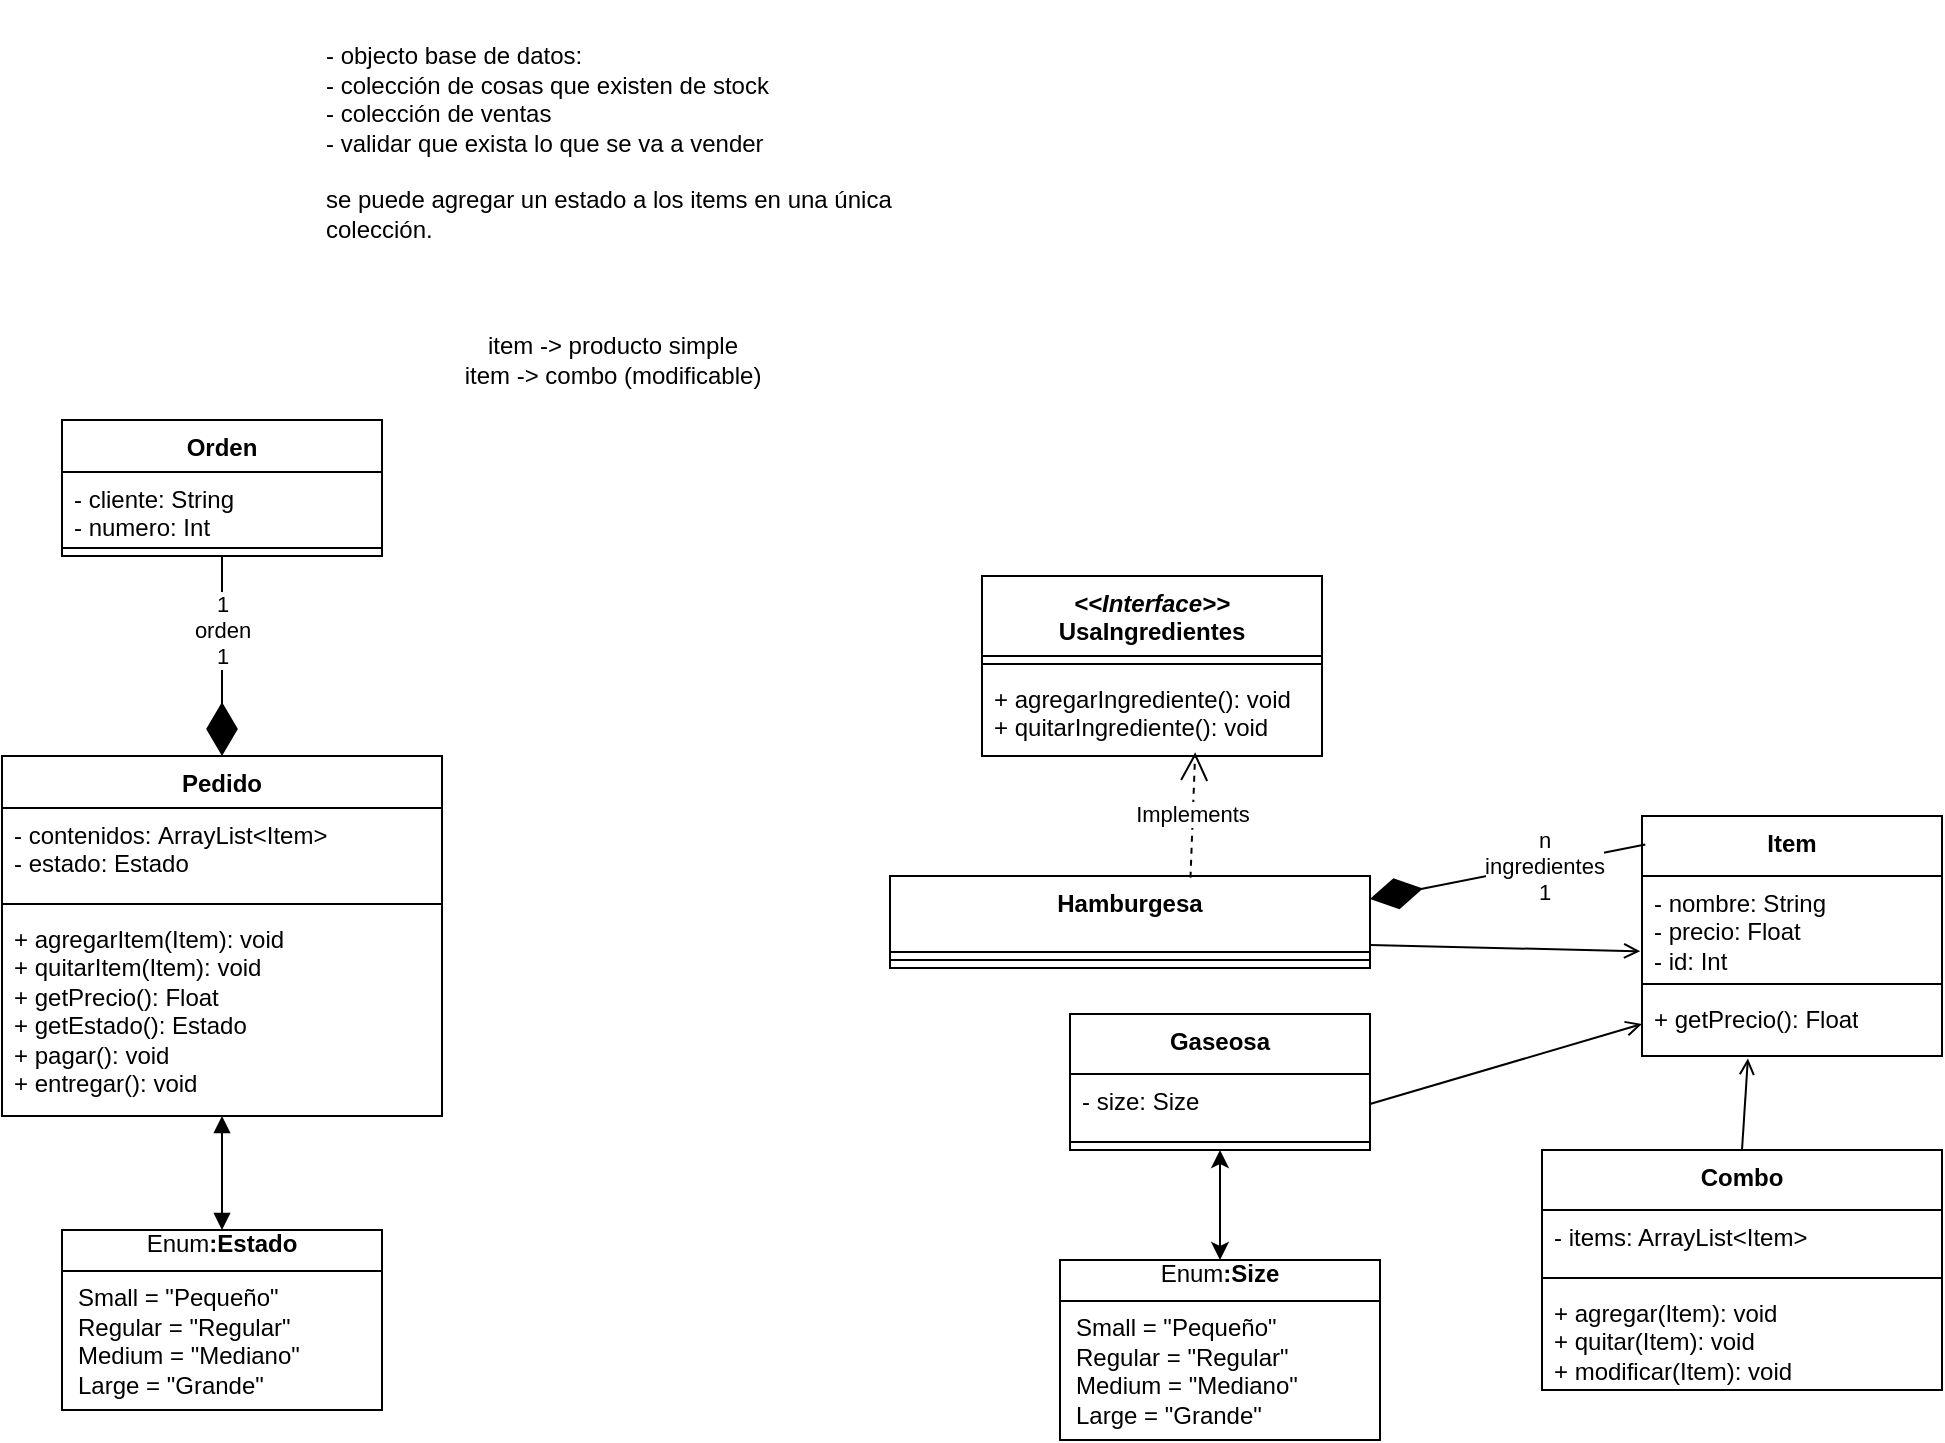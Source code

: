 <mxfile version="27.1.6">
  <diagram name="Página-1" id="kwtNOsgFA-iaERq8Jdna">
    <mxGraphModel dx="2015" dy="626" grid="1" gridSize="10" guides="1" tooltips="1" connect="1" arrows="1" fold="1" page="1" pageScale="1" pageWidth="827" pageHeight="1169" background="none" math="0" shadow="0">
      <root>
        <mxCell id="0" />
        <mxCell id="1" parent="0" />
        <mxCell id="Iuf3Fkfz31J1U9Q2YJws-1" value="Pedido" style="swimlane;fontStyle=1;align=center;verticalAlign=top;childLayout=stackLayout;horizontal=1;startSize=26;horizontalStack=0;resizeParent=1;resizeParentMax=0;resizeLast=0;collapsible=1;marginBottom=0;whiteSpace=wrap;html=1;" parent="1" vertex="1">
          <mxGeometry x="-150" y="388" width="220" height="180" as="geometry">
            <mxRectangle x="60" y="30" width="80" height="30" as="alternateBounds" />
          </mxGeometry>
        </mxCell>
        <mxCell id="Iuf3Fkfz31J1U9Q2YJws-2" value="&lt;div&gt;- contenidos:&amp;nbsp;ArrayList&amp;lt;Item&amp;gt;&lt;/div&gt;&lt;div&gt;- estado: Estado&amp;nbsp;&lt;/div&gt;" style="text;strokeColor=none;fillColor=none;align=left;verticalAlign=top;spacingLeft=4;spacingRight=4;overflow=hidden;rotatable=0;points=[[0,0.5],[1,0.5]];portConstraint=eastwest;whiteSpace=wrap;html=1;" parent="Iuf3Fkfz31J1U9Q2YJws-1" vertex="1">
          <mxGeometry y="26" width="220" height="44" as="geometry" />
        </mxCell>
        <mxCell id="Iuf3Fkfz31J1U9Q2YJws-3" value="" style="line;strokeWidth=1;fillColor=none;align=left;verticalAlign=middle;spacingTop=-1;spacingLeft=3;spacingRight=3;rotatable=0;labelPosition=right;points=[];portConstraint=eastwest;strokeColor=inherit;" parent="Iuf3Fkfz31J1U9Q2YJws-1" vertex="1">
          <mxGeometry y="70" width="220" height="8" as="geometry" />
        </mxCell>
        <mxCell id="Iuf3Fkfz31J1U9Q2YJws-4" value="&lt;div&gt;+ agregarItem(Item): void&lt;/div&gt;&lt;div&gt;+ quitarItem(Item): void&lt;/div&gt;&lt;div&gt;+ getPrecio(): Float&lt;/div&gt;&lt;div&gt;+ getEstado(): Estado&lt;/div&gt;&lt;div&gt;+ pagar(): void&lt;/div&gt;&lt;div&gt;+ entregar(): void&lt;/div&gt;" style="text;strokeColor=none;fillColor=none;align=left;verticalAlign=top;spacingLeft=4;spacingRight=4;overflow=hidden;rotatable=0;points=[[0,0.5],[1,0.5]];portConstraint=eastwest;whiteSpace=wrap;html=1;" parent="Iuf3Fkfz31J1U9Q2YJws-1" vertex="1">
          <mxGeometry y="78" width="220" height="102" as="geometry" />
        </mxCell>
        <mxCell id="Iuf3Fkfz31J1U9Q2YJws-101" value="&lt;div align=&quot;center&quot;&gt;Enum&lt;b&gt;:Size&lt;/b&gt;&lt;/div&gt;&lt;hr size=&quot;1&quot; style=&quot;border-style:solid;&quot;&gt;&lt;p style=&quot;margin:0px;margin-left:8px;&quot;&gt;Small = &quot;Pequeño&quot;&lt;/p&gt;&lt;p style=&quot;margin:0px;margin-left:8px;&quot;&gt;Regular = &quot;Regular&quot;&lt;br&gt;Medium = &quot;Mediano&quot;&lt;br&gt;Large = &quot;Grande&quot;&lt;/p&gt;" style="verticalAlign=top;align=left;overflow=fill;html=1;whiteSpace=wrap;" parent="1" vertex="1">
          <mxGeometry x="379" y="640" width="160" height="90" as="geometry" />
        </mxCell>
        <mxCell id="Iuf3Fkfz31J1U9Q2YJws-172" value="&lt;div&gt;&lt;span style=&quot;background-color: transparent;&quot;&gt;Combo&lt;/span&gt;&lt;br&gt;&lt;/div&gt;&lt;div&gt;&lt;br&gt;&lt;/div&gt;&lt;div&gt;&lt;br&gt;&lt;/div&gt;" style="swimlane;fontStyle=1;align=center;verticalAlign=top;childLayout=stackLayout;horizontal=1;startSize=30;horizontalStack=0;resizeParent=1;resizeParentMax=0;resizeLast=0;collapsible=1;marginBottom=0;whiteSpace=wrap;html=1;" parent="1" vertex="1">
          <mxGeometry x="620" y="585" width="200" height="120" as="geometry" />
        </mxCell>
        <mxCell id="Iuf3Fkfz31J1U9Q2YJws-173" value="- items: ArrayList&amp;lt;Item&amp;gt;" style="text;strokeColor=none;fillColor=none;align=left;verticalAlign=top;spacingLeft=4;spacingRight=4;overflow=hidden;rotatable=0;points=[[0,0.5],[1,0.5]];portConstraint=eastwest;whiteSpace=wrap;html=1;" parent="Iuf3Fkfz31J1U9Q2YJws-172" vertex="1">
          <mxGeometry y="30" width="200" height="30" as="geometry" />
        </mxCell>
        <mxCell id="Iuf3Fkfz31J1U9Q2YJws-174" value="" style="line;strokeWidth=1;fillColor=none;align=left;verticalAlign=middle;spacingTop=-1;spacingLeft=3;spacingRight=3;rotatable=0;labelPosition=right;points=[];portConstraint=eastwest;strokeColor=inherit;" parent="Iuf3Fkfz31J1U9Q2YJws-172" vertex="1">
          <mxGeometry y="60" width="200" height="8" as="geometry" />
        </mxCell>
        <mxCell id="Iuf3Fkfz31J1U9Q2YJws-175" value="+ agregar(Item): void&lt;div&gt;+ quitar(Item): void&lt;br&gt;&lt;/div&gt;&lt;div&gt;+ modificar(Item): void&lt;/div&gt;" style="text;strokeColor=none;fillColor=none;align=left;verticalAlign=top;spacingLeft=4;spacingRight=4;overflow=hidden;rotatable=0;points=[[0,0.5],[1,0.5]];portConstraint=eastwest;whiteSpace=wrap;html=1;" parent="Iuf3Fkfz31J1U9Q2YJws-172" vertex="1">
          <mxGeometry y="68" width="200" height="52" as="geometry" />
        </mxCell>
        <mxCell id="ap4UOJv1qxz4yGdEWML0-2" value="&lt;div&gt;Item&lt;/div&gt;" style="swimlane;fontStyle=1;align=center;verticalAlign=top;childLayout=stackLayout;horizontal=1;startSize=30;horizontalStack=0;resizeParent=1;resizeParentMax=0;resizeLast=0;collapsible=1;marginBottom=0;whiteSpace=wrap;html=1;" parent="1" vertex="1">
          <mxGeometry x="670" y="418" width="150" height="120" as="geometry" />
        </mxCell>
        <mxCell id="ap4UOJv1qxz4yGdEWML0-3" value="&lt;div&gt;- nombre: String&lt;/div&gt;&lt;div&gt;- precio: Float&lt;/div&gt;&lt;div&gt;- id: Int&lt;/div&gt;&lt;div&gt;&lt;br&gt;&lt;/div&gt;" style="text;strokeColor=none;fillColor=none;align=left;verticalAlign=top;spacingLeft=4;spacingRight=4;overflow=hidden;rotatable=0;points=[[0,0.5],[1,0.5]];portConstraint=eastwest;whiteSpace=wrap;html=1;" parent="ap4UOJv1qxz4yGdEWML0-2" vertex="1">
          <mxGeometry y="30" width="150" height="50" as="geometry" />
        </mxCell>
        <mxCell id="ap4UOJv1qxz4yGdEWML0-4" value="" style="line;strokeWidth=1;fillColor=none;align=left;verticalAlign=middle;spacingTop=-1;spacingLeft=3;spacingRight=3;rotatable=0;labelPosition=right;points=[];portConstraint=eastwest;strokeColor=inherit;" parent="ap4UOJv1qxz4yGdEWML0-2" vertex="1">
          <mxGeometry y="80" width="150" height="8" as="geometry" />
        </mxCell>
        <mxCell id="ap4UOJv1qxz4yGdEWML0-5" value="&lt;div&gt;+ getPrecio(): Float&lt;/div&gt;&lt;div&gt;&lt;br&gt;&lt;/div&gt;&lt;div&gt;&lt;br&gt;&lt;/div&gt;" style="text;strokeColor=none;fillColor=none;align=left;verticalAlign=top;spacingLeft=4;spacingRight=4;overflow=hidden;rotatable=0;points=[[0,0.5],[1,0.5]];portConstraint=eastwest;whiteSpace=wrap;html=1;" parent="ap4UOJv1qxz4yGdEWML0-2" vertex="1">
          <mxGeometry y="88" width="150" height="32" as="geometry" />
        </mxCell>
        <mxCell id="ap4UOJv1qxz4yGdEWML0-54" value="" style="endArrow=open;html=1;rounded=0;exitX=0.5;exitY=0;exitDx=0;exitDy=0;entryX=0.353;entryY=1.038;entryDx=0;entryDy=0;entryPerimeter=0;endFill=0;" parent="1" source="Iuf3Fkfz31J1U9Q2YJws-172" target="ap4UOJv1qxz4yGdEWML0-5" edge="1">
          <mxGeometry width="50" height="50" relative="1" as="geometry">
            <mxPoint x="580" y="580" as="sourcePoint" />
            <mxPoint x="609" y="586" as="targetPoint" />
          </mxGeometry>
        </mxCell>
        <mxCell id="ap4UOJv1qxz4yGdEWML0-58" value="&lt;div&gt;Orden&lt;/div&gt;" style="swimlane;fontStyle=1;align=center;verticalAlign=top;childLayout=stackLayout;horizontal=1;startSize=26;horizontalStack=0;resizeParent=1;resizeParentMax=0;resizeLast=0;collapsible=1;marginBottom=0;whiteSpace=wrap;html=1;" parent="1" vertex="1">
          <mxGeometry x="-120" y="220" width="160" height="68" as="geometry" />
        </mxCell>
        <mxCell id="ap4UOJv1qxz4yGdEWML0-59" value="- cliente: String&lt;div&gt;- numero: Int&lt;/div&gt;" style="text;strokeColor=none;fillColor=none;align=left;verticalAlign=top;spacingLeft=4;spacingRight=4;overflow=hidden;rotatable=0;points=[[0,0.5],[1,0.5]];portConstraint=eastwest;whiteSpace=wrap;html=1;" parent="ap4UOJv1qxz4yGdEWML0-58" vertex="1">
          <mxGeometry y="26" width="160" height="34" as="geometry" />
        </mxCell>
        <mxCell id="ap4UOJv1qxz4yGdEWML0-60" value="" style="line;strokeWidth=1;fillColor=none;align=left;verticalAlign=middle;spacingTop=-1;spacingLeft=3;spacingRight=3;rotatable=0;labelPosition=right;points=[];portConstraint=eastwest;strokeColor=inherit;" parent="ap4UOJv1qxz4yGdEWML0-58" vertex="1">
          <mxGeometry y="60" width="160" height="8" as="geometry" />
        </mxCell>
        <mxCell id="ap4UOJv1qxz4yGdEWML0-62" value="" style="endArrow=diamondThin;endFill=1;endSize=24;html=1;rounded=0;exitX=0.5;exitY=1;exitDx=0;exitDy=0;entryX=0.5;entryY=0;entryDx=0;entryDy=0;" parent="1" source="ap4UOJv1qxz4yGdEWML0-58" target="Iuf3Fkfz31J1U9Q2YJws-1" edge="1">
          <mxGeometry width="160" relative="1" as="geometry">
            <mxPoint x="156.08" y="256.99" as="sourcePoint" />
            <mxPoint x="170" y="300" as="targetPoint" />
          </mxGeometry>
        </mxCell>
        <mxCell id="DsTTdlGdD17kEq7QGbSy-2" value="&lt;div&gt;1&lt;/div&gt;&lt;div&gt;orden&lt;/div&gt;&lt;div&gt;1&lt;/div&gt;" style="edgeLabel;html=1;align=center;verticalAlign=middle;resizable=0;points=[];" parent="ap4UOJv1qxz4yGdEWML0-62" vertex="1" connectable="0">
          <mxGeometry x="-0.268" relative="1" as="geometry">
            <mxPoint as="offset" />
          </mxGeometry>
        </mxCell>
        <mxCell id="DsTTdlGdD17kEq7QGbSy-4" value="&lt;div align=&quot;center&quot;&gt;Enum&lt;b&gt;:Estado&lt;/b&gt;&lt;/div&gt;&lt;hr size=&quot;1&quot; style=&quot;border-style:solid;&quot;&gt;&lt;p style=&quot;margin:0px;margin-left:8px;&quot;&gt;Small = &quot;Pequeño&quot;&lt;/p&gt;&lt;p style=&quot;margin:0px;margin-left:8px;&quot;&gt;Regular = &quot;Regular&quot;&lt;br&gt;Medium = &quot;Mediano&quot;&lt;br&gt;Large = &quot;Grande&quot;&lt;/p&gt;" style="verticalAlign=top;align=left;overflow=fill;html=1;whiteSpace=wrap;" parent="1" vertex="1">
          <mxGeometry x="-120" y="625" width="160" height="90" as="geometry" />
        </mxCell>
        <mxCell id="DsTTdlGdD17kEq7QGbSy-5" value="" style="endArrow=block;startArrow=block;endFill=1;startFill=1;html=1;rounded=0;exitX=0.5;exitY=0;exitDx=0;exitDy=0;" parent="1" source="DsTTdlGdD17kEq7QGbSy-4" target="Iuf3Fkfz31J1U9Q2YJws-4" edge="1">
          <mxGeometry width="160" relative="1" as="geometry">
            <mxPoint x="300" y="670" as="sourcePoint" />
            <mxPoint x="-30" y="590" as="targetPoint" />
          </mxGeometry>
        </mxCell>
        <mxCell id="roIDQ_gKjSnCI_uwe3jt-2" value="&#xa;- objecto base de datos:&#xa;- colección de cosas que existen de stock&#xa;- colección de ventas&#xa;- validar que exista lo que se va a vender&#xa;&#xa;se puede agregar un estado a los items en una única colección." style="text;whiteSpace=wrap;" vertex="1" parent="1">
          <mxGeometry x="10" y="10" width="310" height="130" as="geometry" />
        </mxCell>
        <mxCell id="roIDQ_gKjSnCI_uwe3jt-3" value="&lt;div&gt;item -&amp;gt; producto simple&lt;/div&gt;&lt;div&gt;item -&amp;gt; combo (modificable)&lt;/div&gt;" style="text;html=1;align=center;verticalAlign=middle;resizable=0;points=[];autosize=1;strokeColor=none;fillColor=none;" vertex="1" parent="1">
          <mxGeometry x="70" y="170" width="170" height="40" as="geometry" />
        </mxCell>
        <mxCell id="roIDQ_gKjSnCI_uwe3jt-5" value="Gaseosa" style="swimlane;fontStyle=1;align=center;verticalAlign=top;childLayout=stackLayout;horizontal=1;startSize=30;horizontalStack=0;resizeParent=1;resizeParentMax=0;resizeLast=0;collapsible=1;marginBottom=0;whiteSpace=wrap;html=1;" vertex="1" parent="1">
          <mxGeometry x="384" y="517" width="150" height="68" as="geometry" />
        </mxCell>
        <mxCell id="roIDQ_gKjSnCI_uwe3jt-6" value="&lt;div&gt;- size: Size&lt;/div&gt;" style="text;strokeColor=none;fillColor=none;align=left;verticalAlign=top;spacingLeft=4;spacingRight=4;overflow=hidden;rotatable=0;points=[[0,0.5],[1,0.5]];portConstraint=eastwest;whiteSpace=wrap;html=1;" vertex="1" parent="roIDQ_gKjSnCI_uwe3jt-5">
          <mxGeometry y="30" width="150" height="30" as="geometry" />
        </mxCell>
        <mxCell id="roIDQ_gKjSnCI_uwe3jt-7" value="" style="line;strokeWidth=1;fillColor=none;align=left;verticalAlign=middle;spacingTop=-1;spacingLeft=3;spacingRight=3;rotatable=0;labelPosition=right;points=[];portConstraint=eastwest;strokeColor=inherit;" vertex="1" parent="roIDQ_gKjSnCI_uwe3jt-5">
          <mxGeometry y="60" width="150" height="8" as="geometry" />
        </mxCell>
        <mxCell id="roIDQ_gKjSnCI_uwe3jt-9" value="" style="endArrow=classic;startArrow=classic;html=1;rounded=0;entryX=0.5;entryY=0;entryDx=0;entryDy=0;exitX=0.5;exitY=1;exitDx=0;exitDy=0;" edge="1" parent="1" source="roIDQ_gKjSnCI_uwe3jt-5" target="Iuf3Fkfz31J1U9Q2YJws-101">
          <mxGeometry width="50" height="50" relative="1" as="geometry">
            <mxPoint x="330" y="490" as="sourcePoint" />
            <mxPoint x="380" y="440" as="targetPoint" />
          </mxGeometry>
        </mxCell>
        <mxCell id="roIDQ_gKjSnCI_uwe3jt-11" value="" style="endArrow=open;html=1;rounded=0;exitX=1;exitY=0.5;exitDx=0;exitDy=0;entryX=0;entryY=0.5;entryDx=0;entryDy=0;endFill=0;" edge="1" parent="1" source="roIDQ_gKjSnCI_uwe3jt-6" target="ap4UOJv1qxz4yGdEWML0-5">
          <mxGeometry width="50" height="50" relative="1" as="geometry">
            <mxPoint x="660" y="586" as="sourcePoint" />
            <mxPoint x="663" y="540" as="targetPoint" />
          </mxGeometry>
        </mxCell>
        <mxCell id="roIDQ_gKjSnCI_uwe3jt-12" value="Hamburgesa" style="swimlane;fontStyle=1;align=center;verticalAlign=top;childLayout=stackLayout;horizontal=1;startSize=38;horizontalStack=0;resizeParent=1;resizeParentMax=0;resizeLast=0;collapsible=1;marginBottom=0;whiteSpace=wrap;html=1;" vertex="1" parent="1">
          <mxGeometry x="294" y="448" width="240" height="46" as="geometry" />
        </mxCell>
        <mxCell id="roIDQ_gKjSnCI_uwe3jt-14" value="" style="line;strokeWidth=1;fillColor=none;align=left;verticalAlign=middle;spacingTop=-1;spacingLeft=3;spacingRight=3;rotatable=0;labelPosition=right;points=[];portConstraint=eastwest;strokeColor=inherit;" vertex="1" parent="roIDQ_gKjSnCI_uwe3jt-12">
          <mxGeometry y="38" width="240" height="8" as="geometry" />
        </mxCell>
        <mxCell id="roIDQ_gKjSnCI_uwe3jt-16" value="" style="endArrow=open;html=1;rounded=0;exitX=1;exitY=0.75;exitDx=0;exitDy=0;entryX=-0.006;entryY=0.753;entryDx=0;entryDy=0;endFill=0;entryPerimeter=0;" edge="1" parent="1" source="roIDQ_gKjSnCI_uwe3jt-12" target="ap4UOJv1qxz4yGdEWML0-3">
          <mxGeometry width="50" height="50" relative="1" as="geometry">
            <mxPoint x="564.24" y="458.59" as="sourcePoint" />
            <mxPoint x="676" y="637" as="targetPoint" />
          </mxGeometry>
        </mxCell>
        <mxCell id="roIDQ_gKjSnCI_uwe3jt-19" value="&lt;div&gt;&lt;i&gt;&amp;lt;&amp;lt;Interface&amp;gt;&amp;gt;&lt;/i&gt;&lt;/div&gt;&lt;div&gt;&lt;b&gt;UsaIngredientes&lt;/b&gt;&lt;/div&gt;" style="swimlane;fontStyle=1;align=center;verticalAlign=top;childLayout=stackLayout;horizontal=1;startSize=40;horizontalStack=0;resizeParent=1;resizeParentMax=0;resizeLast=0;collapsible=1;marginBottom=0;whiteSpace=wrap;html=1;" vertex="1" parent="1">
          <mxGeometry x="340" y="298" width="170" height="90" as="geometry" />
        </mxCell>
        <mxCell id="roIDQ_gKjSnCI_uwe3jt-21" value="" style="line;strokeWidth=1;fillColor=none;align=left;verticalAlign=middle;spacingTop=-1;spacingLeft=3;spacingRight=3;rotatable=0;labelPosition=right;points=[];portConstraint=eastwest;strokeColor=inherit;" vertex="1" parent="roIDQ_gKjSnCI_uwe3jt-19">
          <mxGeometry y="40" width="170" height="8" as="geometry" />
        </mxCell>
        <mxCell id="roIDQ_gKjSnCI_uwe3jt-22" value="&lt;div&gt;+ agregarIngrediente(): void&lt;/div&gt;&lt;div&gt;+ quitarIngrediente(): void&lt;/div&gt;&lt;div&gt;&lt;br&gt;&lt;/div&gt;&lt;div&gt;&lt;br&gt;&lt;/div&gt;" style="text;strokeColor=none;fillColor=none;align=left;verticalAlign=top;spacingLeft=4;spacingRight=4;overflow=hidden;rotatable=0;points=[[0,0.5],[1,0.5]];portConstraint=eastwest;whiteSpace=wrap;html=1;" vertex="1" parent="roIDQ_gKjSnCI_uwe3jt-19">
          <mxGeometry y="48" width="170" height="42" as="geometry" />
        </mxCell>
        <mxCell id="roIDQ_gKjSnCI_uwe3jt-23" value="Implements" style="endArrow=open;endSize=12;dashed=1;html=1;rounded=0;exitX=0.626;exitY=0.018;exitDx=0;exitDy=0;entryX=0.627;entryY=0.956;entryDx=0;entryDy=0;entryPerimeter=0;exitPerimeter=0;" edge="1" parent="1" source="roIDQ_gKjSnCI_uwe3jt-12" target="roIDQ_gKjSnCI_uwe3jt-22">
          <mxGeometry width="160" relative="1" as="geometry">
            <mxPoint x="350" y="400" as="sourcePoint" />
            <mxPoint x="510" y="400" as="targetPoint" />
          </mxGeometry>
        </mxCell>
        <mxCell id="roIDQ_gKjSnCI_uwe3jt-34" value="" style="endArrow=diamondThin;endFill=1;endSize=24;html=1;rounded=0;exitX=0.011;exitY=0.119;exitDx=0;exitDy=0;entryX=1;entryY=0.25;entryDx=0;entryDy=0;exitPerimeter=0;" edge="1" parent="1" source="ap4UOJv1qxz4yGdEWML0-2" target="roIDQ_gKjSnCI_uwe3jt-12">
          <mxGeometry width="160" relative="1" as="geometry">
            <mxPoint x="680" y="410.0" as="sourcePoint" />
            <mxPoint x="580" y="464.36" as="targetPoint" />
          </mxGeometry>
        </mxCell>
        <mxCell id="roIDQ_gKjSnCI_uwe3jt-35" value="&lt;div&gt;n&lt;/div&gt;&lt;div&gt;ingredientes&lt;/div&gt;&lt;div&gt;1&lt;/div&gt;" style="edgeLabel;html=1;align=center;verticalAlign=middle;resizable=0;points=[];" vertex="1" connectable="0" parent="roIDQ_gKjSnCI_uwe3jt-34">
          <mxGeometry x="-0.268" relative="1" as="geometry">
            <mxPoint as="offset" />
          </mxGeometry>
        </mxCell>
      </root>
    </mxGraphModel>
  </diagram>
</mxfile>
